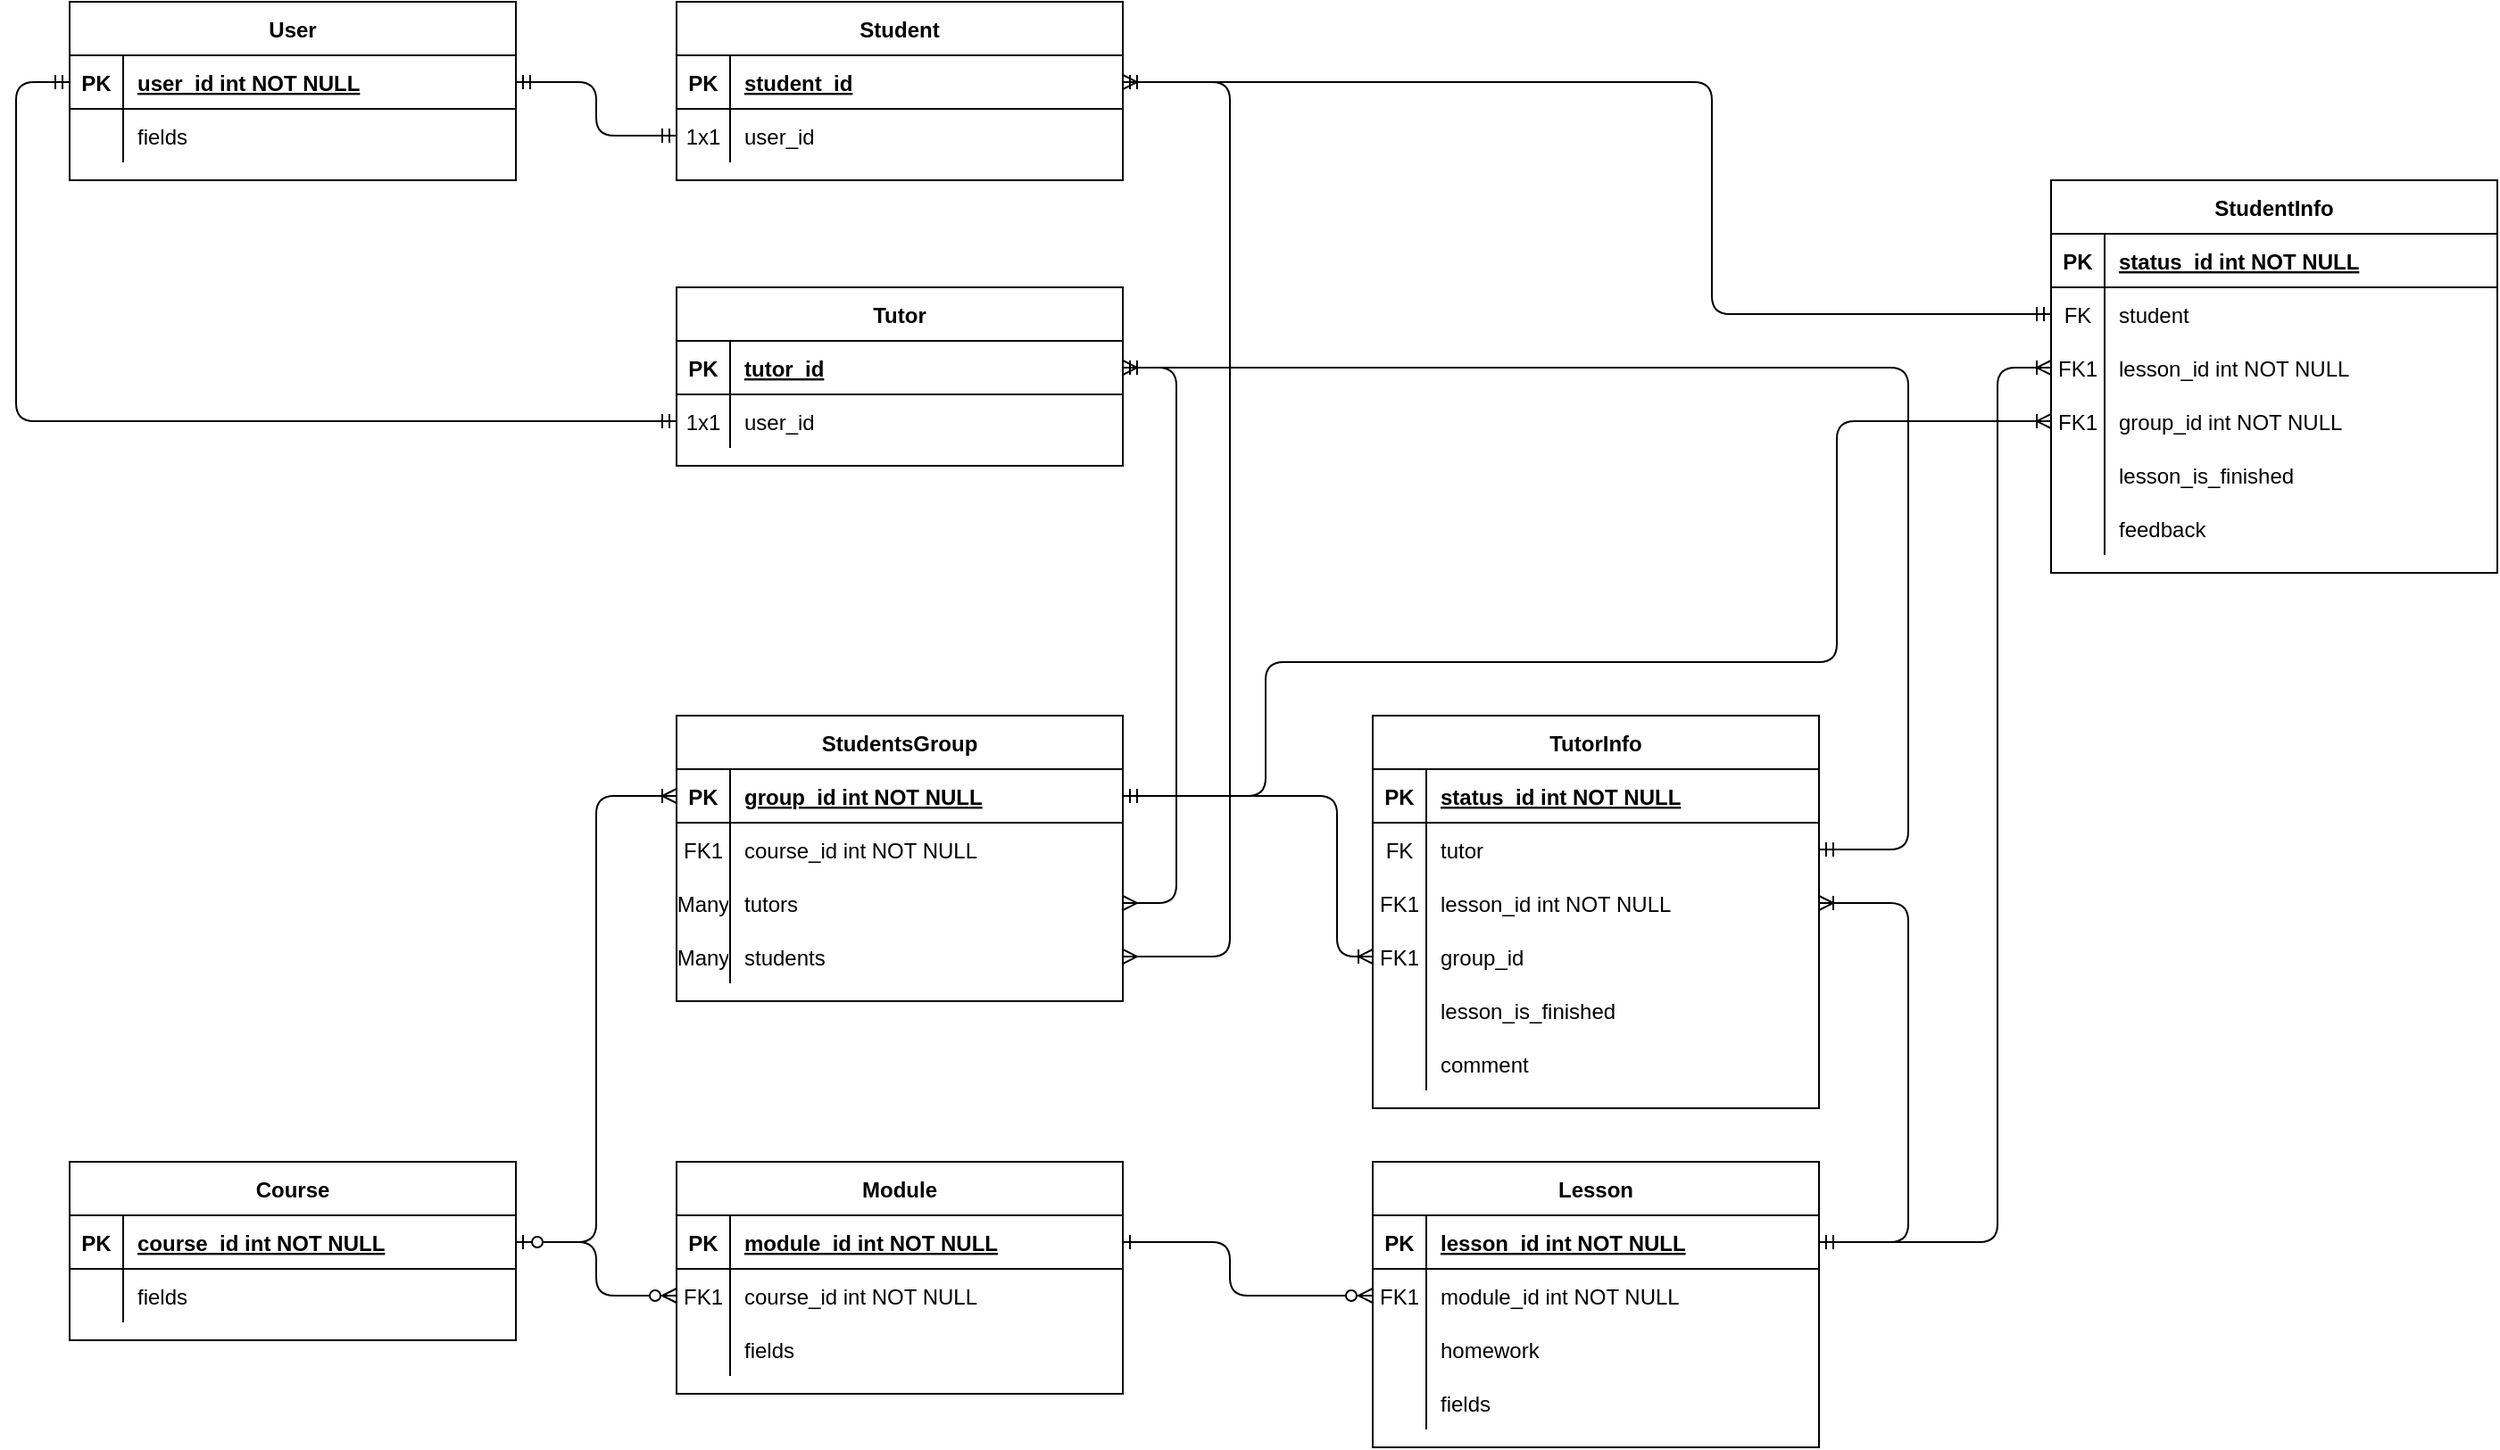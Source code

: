 <mxfile version="14.2.9" type="github">
  <diagram id="R2lEEEUBdFMjLlhIrx00" name="Page-1">
    <mxGraphModel dx="3168" dy="2456" grid="1" gridSize="10" guides="1" tooltips="1" connect="1" arrows="1" fold="1" page="1" pageScale="1" pageWidth="1169" pageHeight="1654" math="0" shadow="0" extFonts="Permanent Marker^https://fonts.googleapis.com/css?family=Permanent+Marker">
      <root>
        <mxCell id="0" />
        <mxCell id="1" parent="0" />
        <mxCell id="C-vyLk0tnHw3VtMMgP7b-1" value="" style="edgeStyle=orthogonalEdgeStyle;endArrow=ERzeroToMany;startArrow=ERone;endFill=1;startFill=0;" parent="1" source="C-vyLk0tnHw3VtMMgP7b-24" target="C-vyLk0tnHw3VtMMgP7b-6" edge="1">
          <mxGeometry width="100" height="100" relative="1" as="geometry">
            <mxPoint x="30" y="720" as="sourcePoint" />
            <mxPoint x="130" y="620" as="targetPoint" />
          </mxGeometry>
        </mxCell>
        <mxCell id="C-vyLk0tnHw3VtMMgP7b-12" value="" style="edgeStyle=orthogonalEdgeStyle;endArrow=ERzeroToMany;startArrow=ERone;endFill=1;startFill=0;" parent="1" source="C-vyLk0tnHw3VtMMgP7b-3" target="C-vyLk0tnHw3VtMMgP7b-17" edge="1">
          <mxGeometry width="100" height="100" relative="1" as="geometry">
            <mxPoint x="90" y="180" as="sourcePoint" />
            <mxPoint x="150" y="205" as="targetPoint" />
            <Array as="points">
              <mxPoint x="80" y="105" />
              <mxPoint x="80" y="135" />
            </Array>
          </mxGeometry>
        </mxCell>
        <mxCell id="C-vyLk0tnHw3VtMMgP7b-2" value="Module" style="shape=table;startSize=30;container=1;collapsible=1;childLayout=tableLayout;fixedRows=1;rowLines=0;fontStyle=1;align=center;resizeLast=1;" parent="1" vertex="1">
          <mxGeometry x="-230" y="60" width="250" height="130" as="geometry" />
        </mxCell>
        <mxCell id="C-vyLk0tnHw3VtMMgP7b-3" value="" style="shape=partialRectangle;collapsible=0;dropTarget=0;pointerEvents=0;fillColor=none;points=[[0,0.5],[1,0.5]];portConstraint=eastwest;top=0;left=0;right=0;bottom=1;" parent="C-vyLk0tnHw3VtMMgP7b-2" vertex="1">
          <mxGeometry y="30" width="250" height="30" as="geometry" />
        </mxCell>
        <mxCell id="C-vyLk0tnHw3VtMMgP7b-4" value="PK" style="shape=partialRectangle;overflow=hidden;connectable=0;fillColor=none;top=0;left=0;bottom=0;right=0;fontStyle=1;" parent="C-vyLk0tnHw3VtMMgP7b-3" vertex="1">
          <mxGeometry width="30" height="30" as="geometry" />
        </mxCell>
        <mxCell id="C-vyLk0tnHw3VtMMgP7b-5" value="module_id int NOT NULL " style="shape=partialRectangle;overflow=hidden;connectable=0;fillColor=none;top=0;left=0;bottom=0;right=0;align=left;spacingLeft=6;fontStyle=5;" parent="C-vyLk0tnHw3VtMMgP7b-3" vertex="1">
          <mxGeometry x="30" width="220" height="30" as="geometry" />
        </mxCell>
        <mxCell id="C-vyLk0tnHw3VtMMgP7b-6" value="" style="shape=partialRectangle;collapsible=0;dropTarget=0;pointerEvents=0;fillColor=none;points=[[0,0.5],[1,0.5]];portConstraint=eastwest;top=0;left=0;right=0;bottom=0;" parent="C-vyLk0tnHw3VtMMgP7b-2" vertex="1">
          <mxGeometry y="60" width="250" height="30" as="geometry" />
        </mxCell>
        <mxCell id="C-vyLk0tnHw3VtMMgP7b-7" value="FK1" style="shape=partialRectangle;overflow=hidden;connectable=0;fillColor=none;top=0;left=0;bottom=0;right=0;" parent="C-vyLk0tnHw3VtMMgP7b-6" vertex="1">
          <mxGeometry width="30" height="30" as="geometry" />
        </mxCell>
        <mxCell id="C-vyLk0tnHw3VtMMgP7b-8" value="course_id int NOT NULL" style="shape=partialRectangle;overflow=hidden;connectable=0;fillColor=none;top=0;left=0;bottom=0;right=0;align=left;spacingLeft=6;" parent="C-vyLk0tnHw3VtMMgP7b-6" vertex="1">
          <mxGeometry x="30" width="220" height="30" as="geometry" />
        </mxCell>
        <mxCell id="C-vyLk0tnHw3VtMMgP7b-9" value="" style="shape=partialRectangle;collapsible=0;dropTarget=0;pointerEvents=0;fillColor=none;points=[[0,0.5],[1,0.5]];portConstraint=eastwest;top=0;left=0;right=0;bottom=0;" parent="C-vyLk0tnHw3VtMMgP7b-2" vertex="1">
          <mxGeometry y="90" width="250" height="30" as="geometry" />
        </mxCell>
        <mxCell id="C-vyLk0tnHw3VtMMgP7b-10" value="" style="shape=partialRectangle;overflow=hidden;connectable=0;fillColor=none;top=0;left=0;bottom=0;right=0;" parent="C-vyLk0tnHw3VtMMgP7b-9" vertex="1">
          <mxGeometry width="30" height="30" as="geometry" />
        </mxCell>
        <mxCell id="C-vyLk0tnHw3VtMMgP7b-11" value="fields" style="shape=partialRectangle;overflow=hidden;connectable=0;fillColor=none;top=0;left=0;bottom=0;right=0;align=left;spacingLeft=6;" parent="C-vyLk0tnHw3VtMMgP7b-9" vertex="1">
          <mxGeometry x="30" width="220" height="30" as="geometry" />
        </mxCell>
        <mxCell id="C-vyLk0tnHw3VtMMgP7b-13" value="Lesson" style="shape=table;startSize=30;container=1;collapsible=1;childLayout=tableLayout;fixedRows=1;rowLines=0;fontStyle=1;align=center;resizeLast=1;" parent="1" vertex="1">
          <mxGeometry x="160" y="60" width="250" height="160" as="geometry" />
        </mxCell>
        <mxCell id="C-vyLk0tnHw3VtMMgP7b-14" value="" style="shape=partialRectangle;collapsible=0;dropTarget=0;pointerEvents=0;fillColor=none;points=[[0,0.5],[1,0.5]];portConstraint=eastwest;top=0;left=0;right=0;bottom=1;" parent="C-vyLk0tnHw3VtMMgP7b-13" vertex="1">
          <mxGeometry y="30" width="250" height="30" as="geometry" />
        </mxCell>
        <mxCell id="C-vyLk0tnHw3VtMMgP7b-15" value="PK" style="shape=partialRectangle;overflow=hidden;connectable=0;fillColor=none;top=0;left=0;bottom=0;right=0;fontStyle=1;" parent="C-vyLk0tnHw3VtMMgP7b-14" vertex="1">
          <mxGeometry width="30" height="30" as="geometry" />
        </mxCell>
        <mxCell id="C-vyLk0tnHw3VtMMgP7b-16" value="lesson_id int NOT NULL " style="shape=partialRectangle;overflow=hidden;connectable=0;fillColor=none;top=0;left=0;bottom=0;right=0;align=left;spacingLeft=6;fontStyle=5;" parent="C-vyLk0tnHw3VtMMgP7b-14" vertex="1">
          <mxGeometry x="30" width="220" height="30" as="geometry" />
        </mxCell>
        <mxCell id="C-vyLk0tnHw3VtMMgP7b-17" value="" style="shape=partialRectangle;collapsible=0;dropTarget=0;pointerEvents=0;fillColor=none;points=[[0,0.5],[1,0.5]];portConstraint=eastwest;top=0;left=0;right=0;bottom=0;" parent="C-vyLk0tnHw3VtMMgP7b-13" vertex="1">
          <mxGeometry y="60" width="250" height="30" as="geometry" />
        </mxCell>
        <mxCell id="C-vyLk0tnHw3VtMMgP7b-18" value="FK1" style="shape=partialRectangle;overflow=hidden;connectable=0;fillColor=none;top=0;left=0;bottom=0;right=0;" parent="C-vyLk0tnHw3VtMMgP7b-17" vertex="1">
          <mxGeometry width="30" height="30" as="geometry" />
        </mxCell>
        <mxCell id="C-vyLk0tnHw3VtMMgP7b-19" value="module_id int NOT NULL" style="shape=partialRectangle;overflow=hidden;connectable=0;fillColor=none;top=0;left=0;bottom=0;right=0;align=left;spacingLeft=6;" parent="C-vyLk0tnHw3VtMMgP7b-17" vertex="1">
          <mxGeometry x="30" width="220" height="30" as="geometry" />
        </mxCell>
        <mxCell id="Qfp_VLlOgLNTq34kaFwz-97" value="" style="shape=partialRectangle;collapsible=0;dropTarget=0;pointerEvents=0;fillColor=none;points=[[0,0.5],[1,0.5]];portConstraint=eastwest;top=0;left=0;right=0;bottom=0;" parent="C-vyLk0tnHw3VtMMgP7b-13" vertex="1">
          <mxGeometry y="90" width="250" height="30" as="geometry" />
        </mxCell>
        <mxCell id="Qfp_VLlOgLNTq34kaFwz-98" value="" style="shape=partialRectangle;overflow=hidden;connectable=0;fillColor=none;top=0;left=0;bottom=0;right=0;" parent="Qfp_VLlOgLNTq34kaFwz-97" vertex="1">
          <mxGeometry width="30" height="30" as="geometry" />
        </mxCell>
        <mxCell id="Qfp_VLlOgLNTq34kaFwz-99" value="homework" style="shape=partialRectangle;overflow=hidden;connectable=0;fillColor=none;top=0;left=0;bottom=0;right=0;align=left;spacingLeft=6;" parent="Qfp_VLlOgLNTq34kaFwz-97" vertex="1">
          <mxGeometry x="30" width="220" height="30" as="geometry" />
        </mxCell>
        <mxCell id="C-vyLk0tnHw3VtMMgP7b-20" value="" style="shape=partialRectangle;collapsible=0;dropTarget=0;pointerEvents=0;fillColor=none;points=[[0,0.5],[1,0.5]];portConstraint=eastwest;top=0;left=0;right=0;bottom=0;" parent="C-vyLk0tnHw3VtMMgP7b-13" vertex="1">
          <mxGeometry y="120" width="250" height="30" as="geometry" />
        </mxCell>
        <mxCell id="C-vyLk0tnHw3VtMMgP7b-21" value="" style="shape=partialRectangle;overflow=hidden;connectable=0;fillColor=none;top=0;left=0;bottom=0;right=0;" parent="C-vyLk0tnHw3VtMMgP7b-20" vertex="1">
          <mxGeometry width="30" height="30" as="geometry" />
        </mxCell>
        <mxCell id="C-vyLk0tnHw3VtMMgP7b-22" value="fields" style="shape=partialRectangle;overflow=hidden;connectable=0;fillColor=none;top=0;left=0;bottom=0;right=0;align=left;spacingLeft=6;" parent="C-vyLk0tnHw3VtMMgP7b-20" vertex="1">
          <mxGeometry x="30" width="220" height="30" as="geometry" />
        </mxCell>
        <mxCell id="C-vyLk0tnHw3VtMMgP7b-23" value="Course" style="shape=table;startSize=30;container=1;collapsible=1;childLayout=tableLayout;fixedRows=1;rowLines=0;fontStyle=1;align=center;resizeLast=1;" parent="1" vertex="1">
          <mxGeometry x="-570" y="60" width="250" height="100" as="geometry" />
        </mxCell>
        <mxCell id="C-vyLk0tnHw3VtMMgP7b-24" value="" style="shape=partialRectangle;collapsible=0;dropTarget=0;pointerEvents=0;fillColor=none;points=[[0,0.5],[1,0.5]];portConstraint=eastwest;top=0;left=0;right=0;bottom=1;" parent="C-vyLk0tnHw3VtMMgP7b-23" vertex="1">
          <mxGeometry y="30" width="250" height="30" as="geometry" />
        </mxCell>
        <mxCell id="C-vyLk0tnHw3VtMMgP7b-25" value="PK" style="shape=partialRectangle;overflow=hidden;connectable=0;fillColor=none;top=0;left=0;bottom=0;right=0;fontStyle=1;" parent="C-vyLk0tnHw3VtMMgP7b-24" vertex="1">
          <mxGeometry width="30" height="30" as="geometry" />
        </mxCell>
        <mxCell id="C-vyLk0tnHw3VtMMgP7b-26" value="course_id int NOT NULL " style="shape=partialRectangle;overflow=hidden;connectable=0;fillColor=none;top=0;left=0;bottom=0;right=0;align=left;spacingLeft=6;fontStyle=5;" parent="C-vyLk0tnHw3VtMMgP7b-24" vertex="1">
          <mxGeometry x="30" width="220" height="30" as="geometry" />
        </mxCell>
        <mxCell id="C-vyLk0tnHw3VtMMgP7b-27" value="" style="shape=partialRectangle;collapsible=0;dropTarget=0;pointerEvents=0;fillColor=none;points=[[0,0.5],[1,0.5]];portConstraint=eastwest;top=0;left=0;right=0;bottom=0;" parent="C-vyLk0tnHw3VtMMgP7b-23" vertex="1">
          <mxGeometry y="60" width="250" height="30" as="geometry" />
        </mxCell>
        <mxCell id="C-vyLk0tnHw3VtMMgP7b-28" value="" style="shape=partialRectangle;overflow=hidden;connectable=0;fillColor=none;top=0;left=0;bottom=0;right=0;" parent="C-vyLk0tnHw3VtMMgP7b-27" vertex="1">
          <mxGeometry width="30" height="30" as="geometry" />
        </mxCell>
        <mxCell id="C-vyLk0tnHw3VtMMgP7b-29" value="fields" style="shape=partialRectangle;overflow=hidden;connectable=0;fillColor=none;top=0;left=0;bottom=0;right=0;align=left;spacingLeft=6;" parent="C-vyLk0tnHw3VtMMgP7b-27" vertex="1">
          <mxGeometry x="30" width="220" height="30" as="geometry" />
        </mxCell>
        <mxCell id="Qfp_VLlOgLNTq34kaFwz-4" value="User" style="shape=table;startSize=30;container=1;collapsible=1;childLayout=tableLayout;fixedRows=1;rowLines=0;fontStyle=1;align=center;resizeLast=1;" parent="1" vertex="1">
          <mxGeometry x="-570" y="-590" width="250" height="100" as="geometry" />
        </mxCell>
        <mxCell id="Qfp_VLlOgLNTq34kaFwz-5" value="" style="shape=partialRectangle;collapsible=0;dropTarget=0;pointerEvents=0;fillColor=none;points=[[0,0.5],[1,0.5]];portConstraint=eastwest;top=0;left=0;right=0;bottom=1;" parent="Qfp_VLlOgLNTq34kaFwz-4" vertex="1">
          <mxGeometry y="30" width="250" height="30" as="geometry" />
        </mxCell>
        <mxCell id="Qfp_VLlOgLNTq34kaFwz-6" value="PK" style="shape=partialRectangle;overflow=hidden;connectable=0;fillColor=none;top=0;left=0;bottom=0;right=0;fontStyle=1;" parent="Qfp_VLlOgLNTq34kaFwz-5" vertex="1">
          <mxGeometry width="30" height="30" as="geometry" />
        </mxCell>
        <mxCell id="Qfp_VLlOgLNTq34kaFwz-7" value="user_id int NOT NULL " style="shape=partialRectangle;overflow=hidden;connectable=0;fillColor=none;top=0;left=0;bottom=0;right=0;align=left;spacingLeft=6;fontStyle=5;" parent="Qfp_VLlOgLNTq34kaFwz-5" vertex="1">
          <mxGeometry x="30" width="220" height="30" as="geometry" />
        </mxCell>
        <mxCell id="Qfp_VLlOgLNTq34kaFwz-8" value="" style="shape=partialRectangle;collapsible=0;dropTarget=0;pointerEvents=0;fillColor=none;points=[[0,0.5],[1,0.5]];portConstraint=eastwest;top=0;left=0;right=0;bottom=0;" parent="Qfp_VLlOgLNTq34kaFwz-4" vertex="1">
          <mxGeometry y="60" width="250" height="30" as="geometry" />
        </mxCell>
        <mxCell id="Qfp_VLlOgLNTq34kaFwz-9" value="" style="shape=partialRectangle;overflow=hidden;connectable=0;fillColor=none;top=0;left=0;bottom=0;right=0;" parent="Qfp_VLlOgLNTq34kaFwz-8" vertex="1">
          <mxGeometry width="30" height="30" as="geometry" />
        </mxCell>
        <mxCell id="Qfp_VLlOgLNTq34kaFwz-10" value="fields" style="shape=partialRectangle;overflow=hidden;connectable=0;fillColor=none;top=0;left=0;bottom=0;right=0;align=left;spacingLeft=6;" parent="Qfp_VLlOgLNTq34kaFwz-8" vertex="1">
          <mxGeometry x="30" width="220" height="30" as="geometry" />
        </mxCell>
        <mxCell id="Qfp_VLlOgLNTq34kaFwz-14" value="Student" style="shape=table;startSize=30;container=1;collapsible=1;childLayout=tableLayout;fixedRows=1;rowLines=0;fontStyle=1;align=center;resizeLast=1;" parent="1" vertex="1">
          <mxGeometry x="-230" y="-590" width="250" height="100" as="geometry" />
        </mxCell>
        <mxCell id="Qfp_VLlOgLNTq34kaFwz-15" value="" style="shape=partialRectangle;collapsible=0;dropTarget=0;pointerEvents=0;fillColor=none;top=0;left=0;bottom=1;right=0;points=[[0,0.5],[1,0.5]];portConstraint=eastwest;" parent="Qfp_VLlOgLNTq34kaFwz-14" vertex="1">
          <mxGeometry y="30" width="250" height="30" as="geometry" />
        </mxCell>
        <mxCell id="Qfp_VLlOgLNTq34kaFwz-16" value="PK" style="shape=partialRectangle;connectable=0;fillColor=none;top=0;left=0;bottom=0;right=0;fontStyle=1;overflow=hidden;" parent="Qfp_VLlOgLNTq34kaFwz-15" vertex="1">
          <mxGeometry width="30" height="30" as="geometry" />
        </mxCell>
        <mxCell id="Qfp_VLlOgLNTq34kaFwz-17" value="student_id" style="shape=partialRectangle;connectable=0;fillColor=none;top=0;left=0;bottom=0;right=0;align=left;spacingLeft=6;fontStyle=5;overflow=hidden;" parent="Qfp_VLlOgLNTq34kaFwz-15" vertex="1">
          <mxGeometry x="30" width="220" height="30" as="geometry" />
        </mxCell>
        <mxCell id="Qfp_VLlOgLNTq34kaFwz-18" value="" style="shape=partialRectangle;collapsible=0;dropTarget=0;pointerEvents=0;fillColor=none;top=0;left=0;bottom=0;right=0;points=[[0,0.5],[1,0.5]];portConstraint=eastwest;" parent="Qfp_VLlOgLNTq34kaFwz-14" vertex="1">
          <mxGeometry y="60" width="250" height="30" as="geometry" />
        </mxCell>
        <mxCell id="Qfp_VLlOgLNTq34kaFwz-19" value="1x1" style="shape=partialRectangle;connectable=0;fillColor=none;top=0;left=0;bottom=0;right=0;editable=1;overflow=hidden;" parent="Qfp_VLlOgLNTq34kaFwz-18" vertex="1">
          <mxGeometry width="30" height="30" as="geometry" />
        </mxCell>
        <mxCell id="Qfp_VLlOgLNTq34kaFwz-20" value="user_id" style="shape=partialRectangle;connectable=0;fillColor=none;top=0;left=0;bottom=0;right=0;align=left;spacingLeft=6;overflow=hidden;" parent="Qfp_VLlOgLNTq34kaFwz-18" vertex="1">
          <mxGeometry x="30" width="220" height="30" as="geometry" />
        </mxCell>
        <mxCell id="Qfp_VLlOgLNTq34kaFwz-28" value="" style="edgeStyle=orthogonalEdgeStyle;fontSize=12;html=1;endArrow=ERmandOne;startArrow=ERmandOne;exitX=1;exitY=0.5;exitDx=0;exitDy=0;" parent="1" source="Qfp_VLlOgLNTq34kaFwz-5" target="Qfp_VLlOgLNTq34kaFwz-18" edge="1">
          <mxGeometry width="100" height="100" relative="1" as="geometry">
            <mxPoint x="30" y="-410" as="sourcePoint" />
            <mxPoint x="130" y="-510" as="targetPoint" />
          </mxGeometry>
        </mxCell>
        <mxCell id="Qfp_VLlOgLNTq34kaFwz-29" value="Tutor" style="shape=table;startSize=30;container=1;collapsible=1;childLayout=tableLayout;fixedRows=1;rowLines=0;fontStyle=1;align=center;resizeLast=1;" parent="1" vertex="1">
          <mxGeometry x="-230" y="-430" width="250" height="100" as="geometry" />
        </mxCell>
        <mxCell id="Qfp_VLlOgLNTq34kaFwz-30" value="" style="shape=partialRectangle;collapsible=0;dropTarget=0;pointerEvents=0;fillColor=none;top=0;left=0;bottom=1;right=0;points=[[0,0.5],[1,0.5]];portConstraint=eastwest;" parent="Qfp_VLlOgLNTq34kaFwz-29" vertex="1">
          <mxGeometry y="30" width="250" height="30" as="geometry" />
        </mxCell>
        <mxCell id="Qfp_VLlOgLNTq34kaFwz-31" value="PK" style="shape=partialRectangle;connectable=0;fillColor=none;top=0;left=0;bottom=0;right=0;fontStyle=1;overflow=hidden;" parent="Qfp_VLlOgLNTq34kaFwz-30" vertex="1">
          <mxGeometry width="30" height="30" as="geometry" />
        </mxCell>
        <mxCell id="Qfp_VLlOgLNTq34kaFwz-32" value="tutor_id" style="shape=partialRectangle;connectable=0;fillColor=none;top=0;left=0;bottom=0;right=0;align=left;spacingLeft=6;fontStyle=5;overflow=hidden;" parent="Qfp_VLlOgLNTq34kaFwz-30" vertex="1">
          <mxGeometry x="30" width="220" height="30" as="geometry" />
        </mxCell>
        <mxCell id="Qfp_VLlOgLNTq34kaFwz-33" value="" style="shape=partialRectangle;collapsible=0;dropTarget=0;pointerEvents=0;fillColor=none;top=0;left=0;bottom=0;right=0;points=[[0,0.5],[1,0.5]];portConstraint=eastwest;" parent="Qfp_VLlOgLNTq34kaFwz-29" vertex="1">
          <mxGeometry y="60" width="250" height="30" as="geometry" />
        </mxCell>
        <mxCell id="Qfp_VLlOgLNTq34kaFwz-34" value="1x1" style="shape=partialRectangle;connectable=0;fillColor=none;top=0;left=0;bottom=0;right=0;editable=1;overflow=hidden;" parent="Qfp_VLlOgLNTq34kaFwz-33" vertex="1">
          <mxGeometry width="30" height="30" as="geometry" />
        </mxCell>
        <mxCell id="Qfp_VLlOgLNTq34kaFwz-35" value="user_id" style="shape=partialRectangle;connectable=0;fillColor=none;top=0;left=0;bottom=0;right=0;align=left;spacingLeft=6;overflow=hidden;" parent="Qfp_VLlOgLNTq34kaFwz-33" vertex="1">
          <mxGeometry x="30" width="220" height="30" as="geometry" />
        </mxCell>
        <mxCell id="Qfp_VLlOgLNTq34kaFwz-36" value="" style="edgeStyle=orthogonalEdgeStyle;fontSize=12;html=1;endArrow=ERmandOne;startArrow=ERmandOne;entryX=0;entryY=0.5;entryDx=0;entryDy=0;" parent="1" target="Qfp_VLlOgLNTq34kaFwz-33" edge="1">
          <mxGeometry width="100" height="100" relative="1" as="geometry">
            <mxPoint x="-570" y="-545" as="sourcePoint" />
            <mxPoint x="130" y="-510" as="targetPoint" />
            <Array as="points">
              <mxPoint x="-600" y="-545" />
              <mxPoint x="-600" y="-355" />
            </Array>
          </mxGeometry>
        </mxCell>
        <mxCell id="Qfp_VLlOgLNTq34kaFwz-37" value="StudentsGroup" style="shape=table;startSize=30;container=1;collapsible=1;childLayout=tableLayout;fixedRows=1;rowLines=0;fontStyle=1;align=center;resizeLast=1;" parent="1" vertex="1">
          <mxGeometry x="-230" y="-190" width="250" height="160" as="geometry" />
        </mxCell>
        <mxCell id="Qfp_VLlOgLNTq34kaFwz-38" value="" style="shape=partialRectangle;collapsible=0;dropTarget=0;pointerEvents=0;fillColor=none;points=[[0,0.5],[1,0.5]];portConstraint=eastwest;top=0;left=0;right=0;bottom=1;" parent="Qfp_VLlOgLNTq34kaFwz-37" vertex="1">
          <mxGeometry y="30" width="250" height="30" as="geometry" />
        </mxCell>
        <mxCell id="Qfp_VLlOgLNTq34kaFwz-39" value="PK" style="shape=partialRectangle;overflow=hidden;connectable=0;fillColor=none;top=0;left=0;bottom=0;right=0;fontStyle=1;" parent="Qfp_VLlOgLNTq34kaFwz-38" vertex="1">
          <mxGeometry width="30" height="30" as="geometry" />
        </mxCell>
        <mxCell id="Qfp_VLlOgLNTq34kaFwz-40" value="group_id int NOT NULL " style="shape=partialRectangle;overflow=hidden;connectable=0;fillColor=none;top=0;left=0;bottom=0;right=0;align=left;spacingLeft=6;fontStyle=5;" parent="Qfp_VLlOgLNTq34kaFwz-38" vertex="1">
          <mxGeometry x="30" width="220" height="30" as="geometry" />
        </mxCell>
        <mxCell id="Qfp_VLlOgLNTq34kaFwz-41" value="" style="shape=partialRectangle;collapsible=0;dropTarget=0;pointerEvents=0;fillColor=none;points=[[0,0.5],[1,0.5]];portConstraint=eastwest;top=0;left=0;right=0;bottom=0;" parent="Qfp_VLlOgLNTq34kaFwz-37" vertex="1">
          <mxGeometry y="60" width="250" height="30" as="geometry" />
        </mxCell>
        <mxCell id="Qfp_VLlOgLNTq34kaFwz-42" value="FK1" style="shape=partialRectangle;overflow=hidden;connectable=0;fillColor=none;top=0;left=0;bottom=0;right=0;" parent="Qfp_VLlOgLNTq34kaFwz-41" vertex="1">
          <mxGeometry width="30" height="30" as="geometry" />
        </mxCell>
        <mxCell id="Qfp_VLlOgLNTq34kaFwz-43" value="course_id int NOT NULL" style="shape=partialRectangle;overflow=hidden;connectable=0;fillColor=none;top=0;left=0;bottom=0;right=0;align=left;spacingLeft=6;" parent="Qfp_VLlOgLNTq34kaFwz-41" vertex="1">
          <mxGeometry x="30" width="220" height="30" as="geometry" />
        </mxCell>
        <mxCell id="Qfp_VLlOgLNTq34kaFwz-44" value="" style="shape=partialRectangle;collapsible=0;dropTarget=0;pointerEvents=0;fillColor=none;points=[[0,0.5],[1,0.5]];portConstraint=eastwest;top=0;left=0;right=0;bottom=0;" parent="Qfp_VLlOgLNTq34kaFwz-37" vertex="1">
          <mxGeometry y="90" width="250" height="30" as="geometry" />
        </mxCell>
        <mxCell id="Qfp_VLlOgLNTq34kaFwz-45" value="Many" style="shape=partialRectangle;overflow=hidden;connectable=0;fillColor=none;top=0;left=0;bottom=0;right=0;" parent="Qfp_VLlOgLNTq34kaFwz-44" vertex="1">
          <mxGeometry width="30" height="30" as="geometry" />
        </mxCell>
        <mxCell id="Qfp_VLlOgLNTq34kaFwz-46" value="tutors" style="shape=partialRectangle;overflow=hidden;connectable=0;fillColor=none;top=0;left=0;bottom=0;right=0;align=left;spacingLeft=6;" parent="Qfp_VLlOgLNTq34kaFwz-44" vertex="1">
          <mxGeometry x="30" width="220" height="30" as="geometry" />
        </mxCell>
        <mxCell id="Qfp_VLlOgLNTq34kaFwz-47" value="" style="shape=partialRectangle;collapsible=0;dropTarget=0;pointerEvents=0;fillColor=none;points=[[0,0.5],[1,0.5]];portConstraint=eastwest;top=0;left=0;right=0;bottom=0;" parent="Qfp_VLlOgLNTq34kaFwz-37" vertex="1">
          <mxGeometry y="120" width="250" height="30" as="geometry" />
        </mxCell>
        <mxCell id="Qfp_VLlOgLNTq34kaFwz-48" value="Many" style="shape=partialRectangle;overflow=hidden;connectable=0;fillColor=none;top=0;left=0;bottom=0;right=0;" parent="Qfp_VLlOgLNTq34kaFwz-47" vertex="1">
          <mxGeometry width="30" height="30" as="geometry" />
        </mxCell>
        <mxCell id="Qfp_VLlOgLNTq34kaFwz-49" value="students" style="shape=partialRectangle;overflow=hidden;connectable=0;fillColor=none;top=0;left=0;bottom=0;right=0;align=left;spacingLeft=6;" parent="Qfp_VLlOgLNTq34kaFwz-47" vertex="1">
          <mxGeometry x="30" width="220" height="30" as="geometry" />
        </mxCell>
        <mxCell id="Qfp_VLlOgLNTq34kaFwz-50" value="" style="edgeStyle=orthogonalEdgeStyle;fontSize=12;html=1;endArrow=ERoneToMany;startArrow=ERzeroToOne;entryX=0;entryY=0.5;entryDx=0;entryDy=0;exitX=1;exitY=0.5;exitDx=0;exitDy=0;" parent="1" source="C-vyLk0tnHw3VtMMgP7b-24" target="Qfp_VLlOgLNTq34kaFwz-38" edge="1">
          <mxGeometry width="100" height="100" relative="1" as="geometry">
            <mxPoint x="600" y="30" as="sourcePoint" />
            <mxPoint x="470" y="260" as="targetPoint" />
          </mxGeometry>
        </mxCell>
        <mxCell id="Qfp_VLlOgLNTq34kaFwz-51" value="" style="edgeStyle=orthogonalEdgeStyle;fontSize=12;html=1;endArrow=ERmany;startArrow=ERmany;exitX=1;exitY=0.5;exitDx=0;exitDy=0;jumpSize=6;sourcePerimeterSpacing=0;rounded=1;" parent="1" source="Qfp_VLlOgLNTq34kaFwz-47" edge="1">
          <mxGeometry width="100" height="100" relative="1" as="geometry">
            <mxPoint x="-30" y="-260" as="sourcePoint" />
            <mxPoint x="20" y="-545" as="targetPoint" />
            <Array as="points">
              <mxPoint x="80" y="-55" />
              <mxPoint x="80" y="-545" />
            </Array>
          </mxGeometry>
        </mxCell>
        <mxCell id="Qfp_VLlOgLNTq34kaFwz-52" value="" style="edgeStyle=entityRelationEdgeStyle;fontSize=12;html=1;endArrow=ERmany;startArrow=ERmany;exitX=1;exitY=0.5;exitDx=0;exitDy=0;entryX=1;entryY=0.5;entryDx=0;entryDy=0;" parent="1" source="Qfp_VLlOgLNTq34kaFwz-44" target="Qfp_VLlOgLNTq34kaFwz-30" edge="1">
          <mxGeometry width="100" height="100" relative="1" as="geometry">
            <mxPoint x="30" y="-75" as="sourcePoint" />
            <mxPoint x="30" y="-535" as="targetPoint" />
          </mxGeometry>
        </mxCell>
        <mxCell id="Qfp_VLlOgLNTq34kaFwz-64" value="TutorInfo" style="shape=table;startSize=30;container=1;collapsible=1;childLayout=tableLayout;fixedRows=1;rowLines=0;fontStyle=1;align=center;resizeLast=1;" parent="1" vertex="1">
          <mxGeometry x="160" y="-190" width="250" height="220" as="geometry" />
        </mxCell>
        <mxCell id="Qfp_VLlOgLNTq34kaFwz-65" value="" style="shape=partialRectangle;collapsible=0;dropTarget=0;pointerEvents=0;fillColor=none;points=[[0,0.5],[1,0.5]];portConstraint=eastwest;top=0;left=0;right=0;bottom=1;" parent="Qfp_VLlOgLNTq34kaFwz-64" vertex="1">
          <mxGeometry y="30" width="250" height="30" as="geometry" />
        </mxCell>
        <mxCell id="Qfp_VLlOgLNTq34kaFwz-66" value="PK" style="shape=partialRectangle;overflow=hidden;connectable=0;fillColor=none;top=0;left=0;bottom=0;right=0;fontStyle=1;" parent="Qfp_VLlOgLNTq34kaFwz-65" vertex="1">
          <mxGeometry width="30" height="30" as="geometry" />
        </mxCell>
        <mxCell id="Qfp_VLlOgLNTq34kaFwz-67" value="status_id int NOT NULL " style="shape=partialRectangle;overflow=hidden;connectable=0;fillColor=none;top=0;left=0;bottom=0;right=0;align=left;spacingLeft=6;fontStyle=5;" parent="Qfp_VLlOgLNTq34kaFwz-65" vertex="1">
          <mxGeometry x="30" width="220" height="30" as="geometry" />
        </mxCell>
        <mxCell id="Qfp_VLlOgLNTq34kaFwz-71" value="" style="shape=partialRectangle;collapsible=0;dropTarget=0;pointerEvents=0;fillColor=none;points=[[0,0.5],[1,0.5]];portConstraint=eastwest;top=0;left=0;right=0;bottom=0;" parent="Qfp_VLlOgLNTq34kaFwz-64" vertex="1">
          <mxGeometry y="60" width="250" height="30" as="geometry" />
        </mxCell>
        <mxCell id="Qfp_VLlOgLNTq34kaFwz-72" value="FK" style="shape=partialRectangle;overflow=hidden;connectable=0;fillColor=none;top=0;left=0;bottom=0;right=0;" parent="Qfp_VLlOgLNTq34kaFwz-71" vertex="1">
          <mxGeometry width="30" height="30" as="geometry" />
        </mxCell>
        <mxCell id="Qfp_VLlOgLNTq34kaFwz-73" value="tutor" style="shape=partialRectangle;overflow=hidden;connectable=0;fillColor=none;top=0;left=0;bottom=0;right=0;align=left;spacingLeft=6;" parent="Qfp_VLlOgLNTq34kaFwz-71" vertex="1">
          <mxGeometry x="30" width="220" height="30" as="geometry" />
        </mxCell>
        <mxCell id="Qfp_VLlOgLNTq34kaFwz-68" value="" style="shape=partialRectangle;collapsible=0;dropTarget=0;pointerEvents=0;fillColor=none;points=[[0,0.5],[1,0.5]];portConstraint=eastwest;top=0;left=0;right=0;bottom=0;" parent="Qfp_VLlOgLNTq34kaFwz-64" vertex="1">
          <mxGeometry y="90" width="250" height="30" as="geometry" />
        </mxCell>
        <mxCell id="Qfp_VLlOgLNTq34kaFwz-69" value="FK1" style="shape=partialRectangle;overflow=hidden;connectable=0;fillColor=none;top=0;left=0;bottom=0;right=0;" parent="Qfp_VLlOgLNTq34kaFwz-68" vertex="1">
          <mxGeometry width="30" height="30" as="geometry" />
        </mxCell>
        <mxCell id="Qfp_VLlOgLNTq34kaFwz-70" value="lesson_id int NOT NULL" style="shape=partialRectangle;overflow=hidden;connectable=0;fillColor=none;top=0;left=0;bottom=0;right=0;align=left;spacingLeft=6;" parent="Qfp_VLlOgLNTq34kaFwz-68" vertex="1">
          <mxGeometry x="30" width="220" height="30" as="geometry" />
        </mxCell>
        <mxCell id="xZp_8fQh-2wbKLm9MCON-1" value="" style="shape=partialRectangle;collapsible=0;dropTarget=0;pointerEvents=0;fillColor=none;points=[[0,0.5],[1,0.5]];portConstraint=eastwest;top=0;left=0;right=0;bottom=0;" vertex="1" parent="Qfp_VLlOgLNTq34kaFwz-64">
          <mxGeometry y="120" width="250" height="30" as="geometry" />
        </mxCell>
        <mxCell id="xZp_8fQh-2wbKLm9MCON-2" value="FK1" style="shape=partialRectangle;overflow=hidden;connectable=0;fillColor=none;top=0;left=0;bottom=0;right=0;" vertex="1" parent="xZp_8fQh-2wbKLm9MCON-1">
          <mxGeometry width="30" height="30" as="geometry" />
        </mxCell>
        <mxCell id="xZp_8fQh-2wbKLm9MCON-3" value="group_id" style="shape=partialRectangle;overflow=hidden;connectable=0;fillColor=none;top=0;left=0;bottom=0;right=0;align=left;spacingLeft=6;" vertex="1" parent="xZp_8fQh-2wbKLm9MCON-1">
          <mxGeometry x="30" width="220" height="30" as="geometry" />
        </mxCell>
        <mxCell id="Qfp_VLlOgLNTq34kaFwz-74" value="" style="shape=partialRectangle;collapsible=0;dropTarget=0;pointerEvents=0;fillColor=none;points=[[0,0.5],[1,0.5]];portConstraint=eastwest;top=0;left=0;right=0;bottom=0;" parent="Qfp_VLlOgLNTq34kaFwz-64" vertex="1">
          <mxGeometry y="150" width="250" height="30" as="geometry" />
        </mxCell>
        <mxCell id="Qfp_VLlOgLNTq34kaFwz-75" value="" style="shape=partialRectangle;overflow=hidden;connectable=0;fillColor=none;top=0;left=0;bottom=0;right=0;" parent="Qfp_VLlOgLNTq34kaFwz-74" vertex="1">
          <mxGeometry width="30" height="30" as="geometry" />
        </mxCell>
        <mxCell id="Qfp_VLlOgLNTq34kaFwz-76" value="lesson_is_finished" style="shape=partialRectangle;overflow=hidden;connectable=0;fillColor=none;top=0;left=0;bottom=0;right=0;align=left;spacingLeft=6;" parent="Qfp_VLlOgLNTq34kaFwz-74" vertex="1">
          <mxGeometry x="30" width="220" height="30" as="geometry" />
        </mxCell>
        <mxCell id="Qfp_VLlOgLNTq34kaFwz-103" value="" style="shape=partialRectangle;collapsible=0;dropTarget=0;pointerEvents=0;fillColor=none;points=[[0,0.5],[1,0.5]];portConstraint=eastwest;top=0;left=0;right=0;bottom=0;" parent="Qfp_VLlOgLNTq34kaFwz-64" vertex="1">
          <mxGeometry y="180" width="250" height="30" as="geometry" />
        </mxCell>
        <mxCell id="Qfp_VLlOgLNTq34kaFwz-104" value="" style="shape=partialRectangle;overflow=hidden;connectable=0;fillColor=none;top=0;left=0;bottom=0;right=0;" parent="Qfp_VLlOgLNTq34kaFwz-103" vertex="1">
          <mxGeometry width="30" height="30" as="geometry" />
        </mxCell>
        <mxCell id="Qfp_VLlOgLNTq34kaFwz-105" value="comment" style="shape=partialRectangle;overflow=hidden;connectable=0;fillColor=none;top=0;left=0;bottom=0;right=0;align=left;spacingLeft=6;" parent="Qfp_VLlOgLNTq34kaFwz-103" vertex="1">
          <mxGeometry x="30" width="220" height="30" as="geometry" />
        </mxCell>
        <mxCell id="Qfp_VLlOgLNTq34kaFwz-77" value="StudentInfo" style="shape=table;startSize=30;container=1;collapsible=1;childLayout=tableLayout;fixedRows=1;rowLines=0;fontStyle=1;align=center;resizeLast=1;" parent="1" vertex="1">
          <mxGeometry x="540" y="-490" width="250" height="220" as="geometry" />
        </mxCell>
        <mxCell id="Qfp_VLlOgLNTq34kaFwz-78" value="" style="shape=partialRectangle;collapsible=0;dropTarget=0;pointerEvents=0;fillColor=none;points=[[0,0.5],[1,0.5]];portConstraint=eastwest;top=0;left=0;right=0;bottom=1;" parent="Qfp_VLlOgLNTq34kaFwz-77" vertex="1">
          <mxGeometry y="30" width="250" height="30" as="geometry" />
        </mxCell>
        <mxCell id="Qfp_VLlOgLNTq34kaFwz-79" value="PK" style="shape=partialRectangle;overflow=hidden;connectable=0;fillColor=none;top=0;left=0;bottom=0;right=0;fontStyle=1;" parent="Qfp_VLlOgLNTq34kaFwz-78" vertex="1">
          <mxGeometry width="30" height="30" as="geometry" />
        </mxCell>
        <mxCell id="Qfp_VLlOgLNTq34kaFwz-80" value="status_id int NOT NULL " style="shape=partialRectangle;overflow=hidden;connectable=0;fillColor=none;top=0;left=0;bottom=0;right=0;align=left;spacingLeft=6;fontStyle=5;" parent="Qfp_VLlOgLNTq34kaFwz-78" vertex="1">
          <mxGeometry x="30" width="220" height="30" as="geometry" />
        </mxCell>
        <mxCell id="Qfp_VLlOgLNTq34kaFwz-84" value="" style="shape=partialRectangle;collapsible=0;dropTarget=0;pointerEvents=0;fillColor=none;points=[[0,0.5],[1,0.5]];portConstraint=eastwest;top=0;left=0;right=0;bottom=0;" parent="Qfp_VLlOgLNTq34kaFwz-77" vertex="1">
          <mxGeometry y="60" width="250" height="30" as="geometry" />
        </mxCell>
        <mxCell id="Qfp_VLlOgLNTq34kaFwz-85" value="FK" style="shape=partialRectangle;overflow=hidden;connectable=0;fillColor=none;top=0;left=0;bottom=0;right=0;" parent="Qfp_VLlOgLNTq34kaFwz-84" vertex="1">
          <mxGeometry width="30" height="30" as="geometry" />
        </mxCell>
        <mxCell id="Qfp_VLlOgLNTq34kaFwz-86" value="student" style="shape=partialRectangle;overflow=hidden;connectable=0;fillColor=none;top=0;left=0;bottom=0;right=0;align=left;spacingLeft=6;" parent="Qfp_VLlOgLNTq34kaFwz-84" vertex="1">
          <mxGeometry x="30" width="220" height="30" as="geometry" />
        </mxCell>
        <mxCell id="Qfp_VLlOgLNTq34kaFwz-81" value="" style="shape=partialRectangle;collapsible=0;dropTarget=0;pointerEvents=0;fillColor=none;points=[[0,0.5],[1,0.5]];portConstraint=eastwest;top=0;left=0;right=0;bottom=0;" parent="Qfp_VLlOgLNTq34kaFwz-77" vertex="1">
          <mxGeometry y="90" width="250" height="30" as="geometry" />
        </mxCell>
        <mxCell id="Qfp_VLlOgLNTq34kaFwz-82" value="FK1" style="shape=partialRectangle;overflow=hidden;connectable=0;fillColor=none;top=0;left=0;bottom=0;right=0;" parent="Qfp_VLlOgLNTq34kaFwz-81" vertex="1">
          <mxGeometry width="30" height="30" as="geometry" />
        </mxCell>
        <mxCell id="Qfp_VLlOgLNTq34kaFwz-83" value="lesson_id int NOT NULL" style="shape=partialRectangle;overflow=hidden;connectable=0;fillColor=none;top=0;left=0;bottom=0;right=0;align=left;spacingLeft=6;" parent="Qfp_VLlOgLNTq34kaFwz-81" vertex="1">
          <mxGeometry x="30" width="220" height="30" as="geometry" />
        </mxCell>
        <mxCell id="xZp_8fQh-2wbKLm9MCON-5" value="" style="shape=partialRectangle;collapsible=0;dropTarget=0;pointerEvents=0;fillColor=none;points=[[0,0.5],[1,0.5]];portConstraint=eastwest;top=0;left=0;right=0;bottom=0;" vertex="1" parent="Qfp_VLlOgLNTq34kaFwz-77">
          <mxGeometry y="120" width="250" height="30" as="geometry" />
        </mxCell>
        <mxCell id="xZp_8fQh-2wbKLm9MCON-6" value="FK1" style="shape=partialRectangle;overflow=hidden;connectable=0;fillColor=none;top=0;left=0;bottom=0;right=0;" vertex="1" parent="xZp_8fQh-2wbKLm9MCON-5">
          <mxGeometry width="30" height="30" as="geometry" />
        </mxCell>
        <mxCell id="xZp_8fQh-2wbKLm9MCON-7" value="group_id int NOT NULL" style="shape=partialRectangle;overflow=hidden;connectable=0;fillColor=none;top=0;left=0;bottom=0;right=0;align=left;spacingLeft=6;" vertex="1" parent="xZp_8fQh-2wbKLm9MCON-5">
          <mxGeometry x="30" width="220" height="30" as="geometry" />
        </mxCell>
        <mxCell id="Qfp_VLlOgLNTq34kaFwz-90" value="" style="shape=partialRectangle;collapsible=0;dropTarget=0;pointerEvents=0;fillColor=none;points=[[0,0.5],[1,0.5]];portConstraint=eastwest;top=0;left=0;right=0;bottom=0;" parent="Qfp_VLlOgLNTq34kaFwz-77" vertex="1">
          <mxGeometry y="150" width="250" height="30" as="geometry" />
        </mxCell>
        <mxCell id="Qfp_VLlOgLNTq34kaFwz-91" value="" style="shape=partialRectangle;overflow=hidden;connectable=0;fillColor=none;top=0;left=0;bottom=0;right=0;" parent="Qfp_VLlOgLNTq34kaFwz-90" vertex="1">
          <mxGeometry width="30" height="30" as="geometry" />
        </mxCell>
        <mxCell id="Qfp_VLlOgLNTq34kaFwz-92" value="lesson_is_finished" style="shape=partialRectangle;overflow=hidden;connectable=0;fillColor=none;top=0;left=0;bottom=0;right=0;align=left;spacingLeft=6;" parent="Qfp_VLlOgLNTq34kaFwz-90" vertex="1">
          <mxGeometry x="30" width="220" height="30" as="geometry" />
        </mxCell>
        <mxCell id="Qfp_VLlOgLNTq34kaFwz-100" value="" style="shape=partialRectangle;collapsible=0;dropTarget=0;pointerEvents=0;fillColor=none;points=[[0,0.5],[1,0.5]];portConstraint=eastwest;top=0;left=0;right=0;bottom=0;" parent="Qfp_VLlOgLNTq34kaFwz-77" vertex="1">
          <mxGeometry y="180" width="250" height="30" as="geometry" />
        </mxCell>
        <mxCell id="Qfp_VLlOgLNTq34kaFwz-101" value="" style="shape=partialRectangle;overflow=hidden;connectable=0;fillColor=none;top=0;left=0;bottom=0;right=0;" parent="Qfp_VLlOgLNTq34kaFwz-100" vertex="1">
          <mxGeometry width="30" height="30" as="geometry" />
        </mxCell>
        <mxCell id="Qfp_VLlOgLNTq34kaFwz-102" value="feedback" style="shape=partialRectangle;overflow=hidden;connectable=0;fillColor=none;top=0;left=0;bottom=0;right=0;align=left;spacingLeft=6;" parent="Qfp_VLlOgLNTq34kaFwz-100" vertex="1">
          <mxGeometry x="30" width="220" height="30" as="geometry" />
        </mxCell>
        <mxCell id="Qfp_VLlOgLNTq34kaFwz-93" value="" style="edgeStyle=orthogonalEdgeStyle;fontSize=12;html=1;endArrow=ERmandOne;startArrow=ERmandOne;strokeColor=#000000;exitX=1;exitY=0.5;exitDx=0;exitDy=0;entryX=0;entryY=0.5;entryDx=0;entryDy=0;" parent="1" source="Qfp_VLlOgLNTq34kaFwz-15" target="Qfp_VLlOgLNTq34kaFwz-84" edge="1">
          <mxGeometry width="100" height="100" relative="1" as="geometry">
            <mxPoint x="20" y="-550" as="sourcePoint" />
            <mxPoint x="70" y="-330" as="targetPoint" />
            <Array as="points">
              <mxPoint x="350" y="-545" />
              <mxPoint x="350" y="-415" />
            </Array>
          </mxGeometry>
        </mxCell>
        <mxCell id="Qfp_VLlOgLNTq34kaFwz-94" value="" style="edgeStyle=orthogonalEdgeStyle;fontSize=12;html=1;endArrow=ERoneToMany;startArrow=ERmandOne;strokeColor=#000000;entryX=0;entryY=0.5;entryDx=0;entryDy=0;exitX=1;exitY=0.5;exitDx=0;exitDy=0;" parent="1" source="C-vyLk0tnHw3VtMMgP7b-14" target="Qfp_VLlOgLNTq34kaFwz-81" edge="1">
          <mxGeometry width="100" height="100" relative="1" as="geometry">
            <mxPoint x="-30" y="-130" as="sourcePoint" />
            <mxPoint x="70" y="-230" as="targetPoint" />
            <Array as="points">
              <mxPoint x="510" y="105" />
              <mxPoint x="510" y="-385" />
            </Array>
          </mxGeometry>
        </mxCell>
        <mxCell id="Qfp_VLlOgLNTq34kaFwz-95" value="" style="edgeStyle=orthogonalEdgeStyle;fontSize=12;html=1;endArrow=ERoneToMany;startArrow=ERmandOne;strokeColor=#000000;entryX=1;entryY=0.5;entryDx=0;entryDy=0;exitX=1;exitY=0.5;exitDx=0;exitDy=0;" parent="1" source="C-vyLk0tnHw3VtMMgP7b-14" target="Qfp_VLlOgLNTq34kaFwz-68" edge="1">
          <mxGeometry width="100" height="100" relative="1" as="geometry">
            <mxPoint x="420" y="115" as="sourcePoint" />
            <mxPoint x="550" y="-375" as="targetPoint" />
            <Array as="points">
              <mxPoint x="460" y="105" />
              <mxPoint x="460" y="-85" />
            </Array>
          </mxGeometry>
        </mxCell>
        <mxCell id="Qfp_VLlOgLNTq34kaFwz-96" value="" style="edgeStyle=orthogonalEdgeStyle;fontSize=12;html=1;endArrow=ERmandOne;startArrow=ERmandOne;strokeColor=#000000;exitX=1;exitY=0.5;exitDx=0;exitDy=0;entryX=1;entryY=0.5;entryDx=0;entryDy=0;" parent="1" source="Qfp_VLlOgLNTq34kaFwz-30" target="Qfp_VLlOgLNTq34kaFwz-71" edge="1">
          <mxGeometry width="100" height="100" relative="1" as="geometry">
            <mxPoint x="30" y="-535" as="sourcePoint" />
            <mxPoint x="550" y="-405" as="targetPoint" />
            <Array as="points">
              <mxPoint x="460" y="-385" />
              <mxPoint x="460" y="-115" />
            </Array>
          </mxGeometry>
        </mxCell>
        <mxCell id="xZp_8fQh-2wbKLm9MCON-4" value="" style="edgeStyle=orthogonalEdgeStyle;fontSize=12;html=1;endArrow=ERoneToMany;startArrow=ERmandOne;strokeColor=#000000;entryX=0;entryY=0.5;entryDx=0;entryDy=0;exitX=1;exitY=0.5;exitDx=0;exitDy=0;" edge="1" parent="1" source="Qfp_VLlOgLNTq34kaFwz-38" target="xZp_8fQh-2wbKLm9MCON-1">
          <mxGeometry width="100" height="100" relative="1" as="geometry">
            <mxPoint x="90" y="60" as="sourcePoint" />
            <mxPoint x="90" y="-130" as="targetPoint" />
            <Array as="points">
              <mxPoint x="140" y="-145" />
              <mxPoint x="140" y="-55" />
            </Array>
          </mxGeometry>
        </mxCell>
        <mxCell id="xZp_8fQh-2wbKLm9MCON-8" value="" style="edgeStyle=orthogonalEdgeStyle;fontSize=12;html=1;endArrow=ERoneToMany;startArrow=ERmandOne;strokeColor=#000000;entryX=0;entryY=0.5;entryDx=0;entryDy=0;exitX=1;exitY=0.5;exitDx=0;exitDy=0;" edge="1" parent="1" source="Qfp_VLlOgLNTq34kaFwz-38" target="xZp_8fQh-2wbKLm9MCON-5">
          <mxGeometry width="100" height="100" relative="1" as="geometry">
            <mxPoint x="380" y="130" as="sourcePoint" />
            <mxPoint x="510" y="-360" as="targetPoint" />
            <Array as="points">
              <mxPoint x="100" y="-145" />
              <mxPoint x="100" y="-220" />
              <mxPoint x="420" y="-220" />
              <mxPoint x="420" y="-355" />
            </Array>
          </mxGeometry>
        </mxCell>
      </root>
    </mxGraphModel>
  </diagram>
</mxfile>
